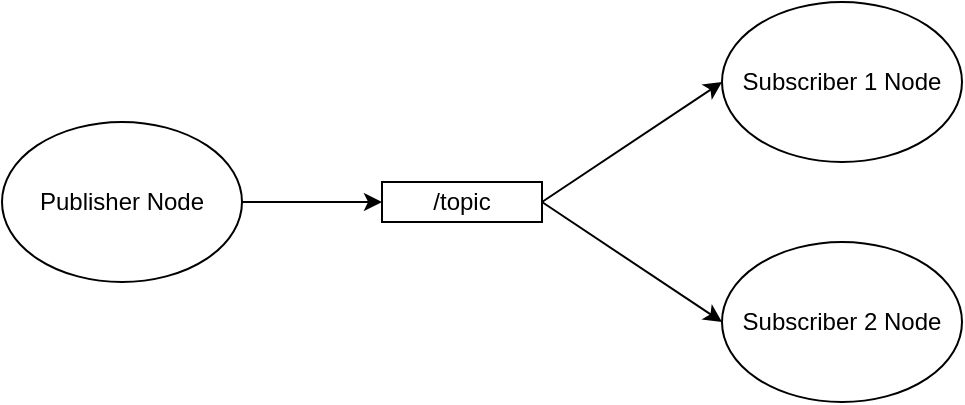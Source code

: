 <mxfile version="20.2.3" type="device" pages="4"><diagram id="1ogAWlUuHD1lc80Ft4QM" name="Page-1"><mxGraphModel dx="661" dy="411" grid="1" gridSize="10" guides="1" tooltips="1" connect="1" arrows="1" fold="1" page="1" pageScale="1" pageWidth="1500" pageHeight="1500" math="0" shadow="0"><root><mxCell id="0"/><mxCell id="1" parent="0"/><mxCell id="EDHwzzSX7WTD3dZ3hMRa-7" style="edgeStyle=none;rounded=0;orthogonalLoop=1;jettySize=auto;html=1;exitX=1;exitY=0.5;exitDx=0;exitDy=0;entryX=0;entryY=0.5;entryDx=0;entryDy=0;" edge="1" parent="1" source="EDHwzzSX7WTD3dZ3hMRa-1" target="EDHwzzSX7WTD3dZ3hMRa-6"><mxGeometry relative="1" as="geometry"/></mxCell><mxCell id="EDHwzzSX7WTD3dZ3hMRa-1" value="Publisher Node&lt;br&gt;" style="ellipse;whiteSpace=wrap;html=1;" vertex="1" parent="1"><mxGeometry x="230" y="360" width="120" height="80" as="geometry"/></mxCell><mxCell id="EDHwzzSX7WTD3dZ3hMRa-2" value="Subscriber 1 Node" style="ellipse;whiteSpace=wrap;html=1;" vertex="1" parent="1"><mxGeometry x="590" y="300" width="120" height="80" as="geometry"/></mxCell><mxCell id="EDHwzzSX7WTD3dZ3hMRa-3" value="Subscriber 2 Node" style="ellipse;whiteSpace=wrap;html=1;" vertex="1" parent="1"><mxGeometry x="590" y="420" width="120" height="80" as="geometry"/></mxCell><mxCell id="EDHwzzSX7WTD3dZ3hMRa-8" style="edgeStyle=none;rounded=0;orthogonalLoop=1;jettySize=auto;html=1;exitX=1;exitY=0.5;exitDx=0;exitDy=0;entryX=0;entryY=0.5;entryDx=0;entryDy=0;" edge="1" parent="1" source="EDHwzzSX7WTD3dZ3hMRa-6" target="EDHwzzSX7WTD3dZ3hMRa-2"><mxGeometry relative="1" as="geometry"/></mxCell><mxCell id="EDHwzzSX7WTD3dZ3hMRa-9" style="edgeStyle=none;rounded=0;orthogonalLoop=1;jettySize=auto;html=1;exitX=1;exitY=0.5;exitDx=0;exitDy=0;entryX=0;entryY=0.5;entryDx=0;entryDy=0;" edge="1" parent="1" source="EDHwzzSX7WTD3dZ3hMRa-6" target="EDHwzzSX7WTD3dZ3hMRa-3"><mxGeometry relative="1" as="geometry"/></mxCell><mxCell id="EDHwzzSX7WTD3dZ3hMRa-6" value="/topic" style="rounded=0;whiteSpace=wrap;html=1;" vertex="1" parent="1"><mxGeometry x="420" y="390" width="80" height="20" as="geometry"/></mxCell></root></mxGraphModel></diagram><diagram id="wMYVzaLHTVRoIQxDEh5O" name="msgs structure"><mxGraphModel dx="459" dy="285" grid="1" gridSize="10" guides="1" tooltips="1" connect="1" arrows="1" fold="1" page="1" pageScale="1" pageWidth="1500" pageHeight="1500" math="0" shadow="0"><root><mxCell id="0"/><mxCell id="1" parent="0"/><mxCell id="n3eHZs8mUG_pmfReJ--J-1" value="&lt;div&gt;&lt;span style=&quot;white-space: pre;&quot;&gt;&#9;&lt;/span&gt;fieldtype1 fieldname1&lt;/div&gt;&lt;div&gt;&lt;span style=&quot;white-space: pre;&quot;&gt;&#9;&lt;/span&gt;fieldtype2 fieldname2&lt;/div&gt;&lt;div&gt;&lt;span style=&quot;white-space: pre;&quot;&gt;&#9;&lt;/span&gt;fieldtype3 fieldname3&lt;/div&gt;" style="rounded=0;whiteSpace=wrap;html=1;align=left;" vertex="1" parent="1"><mxGeometry x="410" y="320" width="180" height="70" as="geometry"/></mxCell><mxCell id="n3eHZs8mUG_pmfReJ--J-2" value="Message Structure" style="text;html=1;strokeColor=none;fillColor=none;align=center;verticalAlign=middle;whiteSpace=wrap;rounded=0;fontStyle=2" vertex="1" parent="1"><mxGeometry x="410" y="290" width="110" height="30" as="geometry"/></mxCell><mxCell id="n3eHZs8mUG_pmfReJ--J-3" value="&lt;div&gt;&lt;span style=&quot;white-space: pre;&quot;&gt;&#9;&lt;/span&gt;string my_str&lt;/div&gt;&lt;div&gt;&lt;span style=&quot;white-space: pre;&quot;&gt;&#9;&lt;/span&gt;int32 my_int&lt;/div&gt;" style="rounded=0;whiteSpace=wrap;html=1;align=left;" vertex="1" parent="1"><mxGeometry x="620" y="320" width="140" height="70" as="geometry"/></mxCell><mxCell id="n3eHZs8mUG_pmfReJ--J-4" value="Message Structure (example)" style="text;html=1;strokeColor=none;fillColor=none;align=center;verticalAlign=middle;whiteSpace=wrap;rounded=0;fontStyle=2" vertex="1" parent="1"><mxGeometry x="620" y="290" width="160" height="30" as="geometry"/></mxCell></root></mxGraphModel></diagram><diagram name="msgs defaults" id="d1c7fGD7K51lW0GY0xVH"><mxGraphModel dx="580" dy="361" grid="1" gridSize="10" guides="1" tooltips="1" connect="1" arrows="1" fold="1" page="1" pageScale="1" pageWidth="1500" pageHeight="1500" math="0" shadow="0"><root><mxCell id="SElyPdU0YU_ZEWgI341s-0"/><mxCell id="SElyPdU0YU_ZEWgI341s-1" parent="SElyPdU0YU_ZEWgI341s-0"/><mxCell id="SElyPdU0YU_ZEWgI341s-4" value="&lt;div&gt;&lt;span style=&quot;&quot;&gt;&#9;&lt;/span&gt;&lt;span style=&quot;white-space: pre;&quot;&gt;&#9;&lt;/span&gt;string my_str&amp;nbsp;&quot;John Doe&quot;&lt;/div&gt;&lt;div&gt;&lt;span style=&quot;&quot;&gt;&#9;&lt;/span&gt;&lt;span style=&quot;white-space: pre;&quot;&gt;&#9;&lt;/span&gt;int32 my_int 32&lt;/div&gt;" style="rounded=0;whiteSpace=wrap;html=1;align=left;" vertex="1" parent="SElyPdU0YU_ZEWgI341s-1"><mxGeometry x="619" y="450" width="180" height="70" as="geometry"/></mxCell><mxCell id="SElyPdU0YU_ZEWgI341s-5" value="Message Structure (example with default values)" style="text;html=1;strokeColor=none;fillColor=none;align=center;verticalAlign=middle;whiteSpace=wrap;rounded=0;fontStyle=2" vertex="1" parent="SElyPdU0YU_ZEWgI341s-1"><mxGeometry x="574" y="290" width="270" height="30" as="geometry"/></mxCell><mxCell id="NOexXAtrP4ZWwW0hMgjz-0" value="&lt;div&gt;&lt;span style=&quot;&quot;&gt;&#9;&lt;/span&gt;&lt;span style=&quot;white-space: pre;&quot;&gt;&#9;&lt;/span&gt;fieldtype1 fieldname1 defaultvalue1&lt;/div&gt;&lt;div&gt;&lt;span style=&quot;&quot;&gt;&lt;span style=&quot;&quot;&gt;&#9;&lt;/span&gt;&lt;/span&gt;&lt;span style=&quot;white-space: pre;&quot;&gt;&#9;&lt;/span&gt;fieldtype2 fieldname2 defaultvalue2&lt;/div&gt;&lt;div&gt;&lt;span style=&quot;&quot;&gt;&#9;&lt;/span&gt;&lt;span style=&quot;white-space: pre;&quot;&gt;&#9;&lt;/span&gt;fieldtype3 fieldname3 defaultvalue3&lt;/div&gt;" style="rounded=0;whiteSpace=wrap;html=1;align=left;" vertex="1" parent="SElyPdU0YU_ZEWgI341s-1"><mxGeometry x="583.5" y="340" width="251" height="70" as="geometry"/></mxCell></root></mxGraphModel></diagram><diagram name="msgs constants" id="XI89BtOfCzL5CXWq7vRN"><mxGraphModel dx="527" dy="327" grid="1" gridSize="10" guides="1" tooltips="1" connect="1" arrows="1" fold="1" page="1" pageScale="1" pageWidth="1500" pageHeight="1500" math="0" shadow="0"><root><mxCell id="QVFo1zU_eLpUCJkJl9eh-0"/><mxCell id="QVFo1zU_eLpUCJkJl9eh-1" parent="QVFo1zU_eLpUCJkJl9eh-0"/><mxCell id="QVFo1zU_eLpUCJkJl9eh-2" value="&lt;div&gt;&lt;span style=&quot;white-space: pre;&quot;&gt;&#9;&lt;/span&gt;constanttype CONSTANTNAME=constantvalue&lt;br&gt;&lt;/div&gt;" style="rounded=0;whiteSpace=wrap;html=1;align=left;" vertex="1" parent="QVFo1zU_eLpUCJkJl9eh-1"><mxGeometry x="619" y="320" width="311" height="70" as="geometry"/></mxCell><mxCell id="QVFo1zU_eLpUCJkJl9eh-3" value="Message Structure (example with constant)" style="text;html=1;strokeColor=none;fillColor=none;align=center;verticalAlign=middle;whiteSpace=wrap;rounded=0;fontStyle=2" vertex="1" parent="QVFo1zU_eLpUCJkJl9eh-1"><mxGeometry x="619" y="290" width="270" height="30" as="geometry"/></mxCell><mxCell id="oCIfxA1dOfxgTMkhn9yH-0" value="&lt;div&gt;&lt;span style=&quot;white-space: pre;&quot;&gt;&#9;&lt;/span&gt;string FOO=&quot;foo&quot;&lt;br&gt;&lt;/div&gt;" style="rounded=0;whiteSpace=wrap;html=1;align=left;" vertex="1" parent="QVFo1zU_eLpUCJkJl9eh-1"><mxGeometry x="690" y="410" width="140" height="70" as="geometry"/></mxCell></root></mxGraphModel></diagram></mxfile>